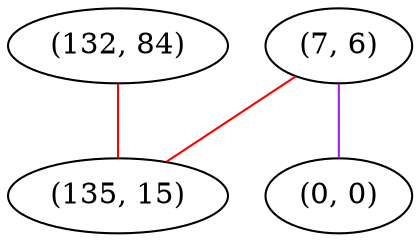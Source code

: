 graph "" {
"(7, 6)";
"(132, 84)";
"(135, 15)";
"(0, 0)";
"(7, 6)" -- "(0, 0)"  [color=purple, key=0, weight=4];
"(7, 6)" -- "(135, 15)"  [color=red, key=0, weight=1];
"(132, 84)" -- "(135, 15)"  [color=red, key=0, weight=1];
}
